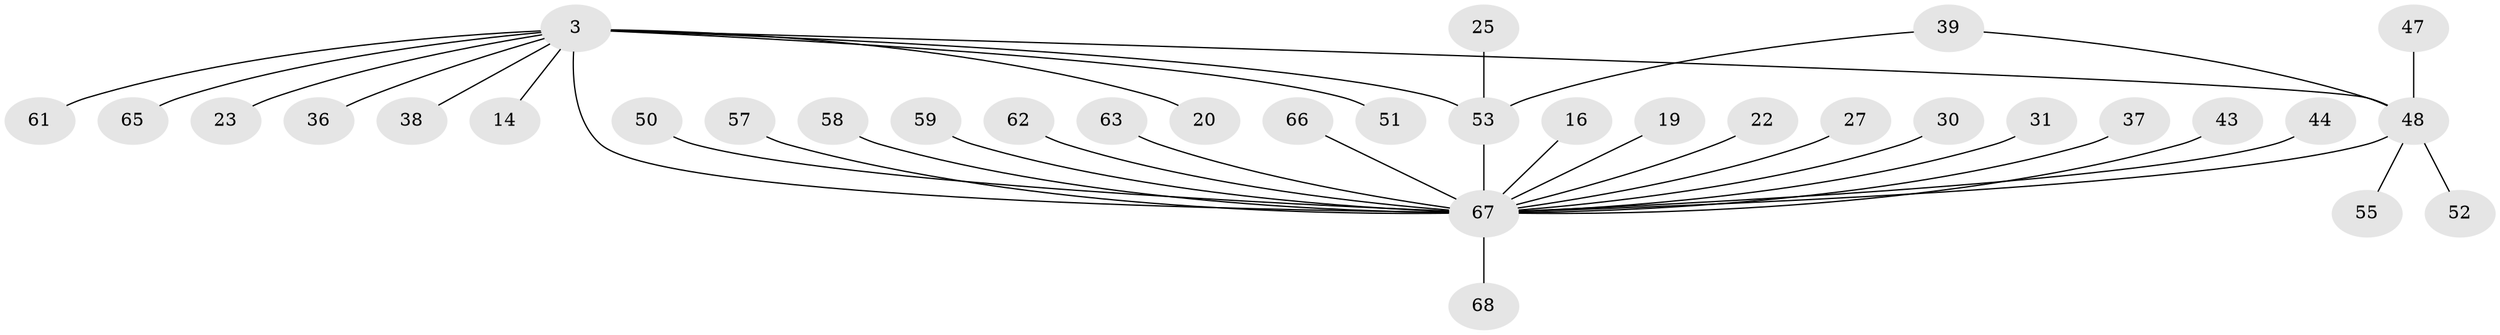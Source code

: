 // original degree distribution, {3: 0.08823529411764706, 16: 0.014705882352941176, 29: 0.014705882352941176, 5: 0.07352941176470588, 8: 0.014705882352941176, 2: 0.23529411764705882, 4: 0.08823529411764706, 12: 0.014705882352941176, 1: 0.4411764705882353, 6: 0.014705882352941176}
// Generated by graph-tools (version 1.1) at 2025/02/03/05/25 17:02:39]
// undirected, 34 vertices, 36 edges
graph export_dot {
graph [start="1"]
  node [color=gray90,style=filled];
  3;
  14 [super="+13"];
  16;
  19;
  20;
  22;
  23;
  25;
  27;
  30;
  31;
  36;
  37 [super="+11"];
  38;
  39 [super="+7"];
  43;
  44;
  47;
  48 [super="+21+15"];
  50;
  51;
  52;
  53 [super="+4+5+28+49+40"];
  55;
  57 [super="+54"];
  58 [super="+24"];
  59 [super="+56"];
  61;
  62;
  63;
  65 [super="+60"];
  66;
  67 [super="+9+42+45+64+46"];
  68;
  3 -- 20;
  3 -- 23;
  3 -- 36;
  3 -- 38;
  3 -- 48 [weight=4];
  3 -- 51;
  3 -- 53 [weight=6];
  3 -- 61;
  3 -- 67 [weight=7];
  3 -- 14;
  3 -- 65;
  16 -- 67;
  19 -- 67;
  22 -- 67;
  25 -- 53;
  27 -- 67;
  30 -- 67;
  31 -- 67;
  37 -- 67;
  39 -- 48;
  39 -- 53;
  43 -- 67 [weight=2];
  44 -- 67 [weight=2];
  47 -- 48;
  48 -- 52;
  48 -- 67 [weight=4];
  48 -- 55;
  50 -- 67;
  53 -- 67 [weight=4];
  57 -- 67 [weight=2];
  58 -- 67;
  59 -- 67;
  62 -- 67;
  63 -- 67;
  66 -- 67;
  67 -- 68;
}
